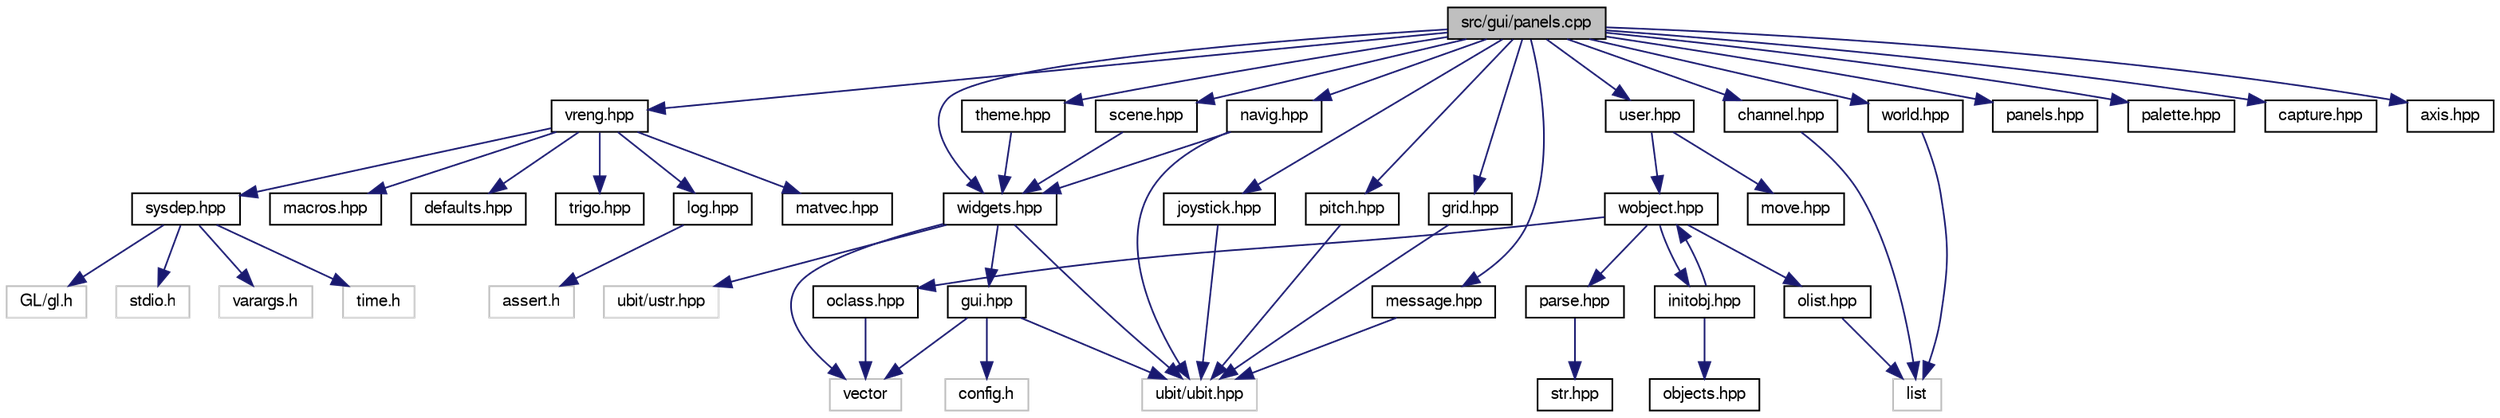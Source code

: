 digraph "src/gui/panels.cpp"
{
 // LATEX_PDF_SIZE
  bgcolor="transparent";
  edge [fontname="FreeSans",fontsize="10",labelfontname="FreeSans",labelfontsize="10"];
  node [fontname="FreeSans",fontsize="10",shape=record];
  Node1 [label="src/gui/panels.cpp",height=0.2,width=0.4,color="black", fillcolor="grey75", style="filled", fontcolor="black",tooltip=" "];
  Node1 -> Node2 [color="midnightblue",fontsize="10",style="solid",fontname="FreeSans"];
  Node2 [label="vreng.hpp",height=0.2,width=0.4,color="black",URL="$a00143.html",tooltip=" "];
  Node2 -> Node3 [color="midnightblue",fontsize="10",style="solid",fontname="FreeSans"];
  Node3 [label="sysdep.hpp",height=0.2,width=0.4,color="black",URL="$a00182.html",tooltip=" "];
  Node3 -> Node4 [color="midnightblue",fontsize="10",style="solid",fontname="FreeSans"];
  Node4 [label="stdio.h",height=0.2,width=0.4,color="grey75",tooltip=" "];
  Node3 -> Node5 [color="midnightblue",fontsize="10",style="solid",fontname="FreeSans"];
  Node5 [label="varargs.h",height=0.2,width=0.4,color="grey75",tooltip=" "];
  Node3 -> Node6 [color="midnightblue",fontsize="10",style="solid",fontname="FreeSans"];
  Node6 [label="time.h",height=0.2,width=0.4,color="grey75",tooltip=" "];
  Node3 -> Node7 [color="midnightblue",fontsize="10",style="solid",fontname="FreeSans"];
  Node7 [label="GL/gl.h",height=0.2,width=0.4,color="grey75",tooltip=" "];
  Node2 -> Node8 [color="midnightblue",fontsize="10",style="solid",fontname="FreeSans"];
  Node8 [label="macros.hpp",height=0.2,width=0.4,color="black",URL="$a00047.html",tooltip=" "];
  Node2 -> Node9 [color="midnightblue",fontsize="10",style="solid",fontname="FreeSans"];
  Node9 [label="defaults.hpp",height=0.2,width=0.4,color="black",URL="$a00014.html",tooltip=" "];
  Node2 -> Node10 [color="midnightblue",fontsize="10",style="solid",fontname="FreeSans"];
  Node10 [label="trigo.hpp",height=0.2,width=0.4,color="black",URL="$a00119.html",tooltip=" "];
  Node2 -> Node11 [color="midnightblue",fontsize="10",style="solid",fontname="FreeSans"];
  Node11 [label="log.hpp",height=0.2,width=0.4,color="black",URL="$a00044.html",tooltip=" "];
  Node11 -> Node12 [color="midnightblue",fontsize="10",style="solid",fontname="FreeSans"];
  Node12 [label="assert.h",height=0.2,width=0.4,color="grey75",tooltip=" "];
  Node2 -> Node13 [color="midnightblue",fontsize="10",style="solid",fontname="FreeSans"];
  Node13 [label="matvec.hpp",height=0.2,width=0.4,color="black",URL="$a00053.html",tooltip=" "];
  Node1 -> Node14 [color="midnightblue",fontsize="10",style="solid",fontname="FreeSans"];
  Node14 [label="widgets.hpp",height=0.2,width=0.4,color="black",URL="$a00263.html",tooltip=" "];
  Node14 -> Node15 [color="midnightblue",fontsize="10",style="solid",fontname="FreeSans"];
  Node15 [label="vector",height=0.2,width=0.4,color="grey75",tooltip=" "];
  Node14 -> Node16 [color="midnightblue",fontsize="10",style="solid",fontname="FreeSans"];
  Node16 [label="ubit/ubit.hpp",height=0.2,width=0.4,color="grey75",tooltip=" "];
  Node14 -> Node17 [color="midnightblue",fontsize="10",style="solid",fontname="FreeSans"];
  Node17 [label="gui.hpp",height=0.2,width=0.4,color="black",URL="$a00209.html",tooltip=" "];
  Node17 -> Node18 [color="midnightblue",fontsize="10",style="solid",fontname="FreeSans"];
  Node18 [label="config.h",height=0.2,width=0.4,color="grey75",tooltip=" "];
  Node17 -> Node15 [color="midnightblue",fontsize="10",style="solid",fontname="FreeSans"];
  Node17 -> Node16 [color="midnightblue",fontsize="10",style="solid",fontname="FreeSans"];
  Node14 -> Node19 [color="midnightblue",fontsize="10",style="solid",fontname="FreeSans"];
  Node19 [label="ubit/ustr.hpp",height=0.2,width=0.4,color="grey75",tooltip=" "];
  Node1 -> Node20 [color="midnightblue",fontsize="10",style="solid",fontname="FreeSans"];
  Node20 [label="panels.hpp",height=0.2,width=0.4,color="black",URL="$a00245.html",tooltip=" "];
  Node1 -> Node21 [color="midnightblue",fontsize="10",style="solid",fontname="FreeSans"];
  Node21 [label="theme.hpp",height=0.2,width=0.4,color="black",URL="$a00257.html",tooltip=" "];
  Node21 -> Node14 [color="midnightblue",fontsize="10",style="solid",fontname="FreeSans"];
  Node1 -> Node22 [color="midnightblue",fontsize="10",style="solid",fontname="FreeSans"];
  Node22 [label="palette.hpp",height=0.2,width=0.4,color="black",URL="$a00239.html",tooltip=" "];
  Node1 -> Node23 [color="midnightblue",fontsize="10",style="solid",fontname="FreeSans"];
  Node23 [label="navig.hpp",height=0.2,width=0.4,color="black",URL="$a00233.html",tooltip=" "];
  Node23 -> Node16 [color="midnightblue",fontsize="10",style="solid",fontname="FreeSans"];
  Node23 -> Node14 [color="midnightblue",fontsize="10",style="solid",fontname="FreeSans"];
  Node1 -> Node24 [color="midnightblue",fontsize="10",style="solid",fontname="FreeSans"];
  Node24 [label="scene.hpp",height=0.2,width=0.4,color="black",URL="$a00083.html",tooltip=" "];
  Node24 -> Node14 [color="midnightblue",fontsize="10",style="solid",fontname="FreeSans"];
  Node1 -> Node25 [color="midnightblue",fontsize="10",style="solid",fontname="FreeSans"];
  Node25 [label="joystick.hpp",height=0.2,width=0.4,color="black",URL="$a00215.html",tooltip=" "];
  Node25 -> Node16 [color="midnightblue",fontsize="10",style="solid",fontname="FreeSans"];
  Node1 -> Node26 [color="midnightblue",fontsize="10",style="solid",fontname="FreeSans"];
  Node26 [label="pitch.hpp",height=0.2,width=0.4,color="black",URL="$a00251.html",tooltip=" "];
  Node26 -> Node16 [color="midnightblue",fontsize="10",style="solid",fontname="FreeSans"];
  Node1 -> Node27 [color="midnightblue",fontsize="10",style="solid",fontname="FreeSans"];
  Node27 [label="capture.hpp",height=0.2,width=0.4,color="black",URL="$a00203.html",tooltip=" "];
  Node1 -> Node28 [color="midnightblue",fontsize="10",style="solid",fontname="FreeSans"];
  Node28 [label="user.hpp",height=0.2,width=0.4,color="black",URL="$a00788.html",tooltip=" "];
  Node28 -> Node29 [color="midnightblue",fontsize="10",style="solid",fontname="FreeSans"];
  Node29 [label="wobject.hpp",height=0.2,width=0.4,color="black",URL="$a00866.html",tooltip=" "];
  Node29 -> Node30 [color="midnightblue",fontsize="10",style="solid",fontname="FreeSans"];
  Node30 [label="oclass.hpp",height=0.2,width=0.4,color="black",URL="$a00626.html",tooltip=" "];
  Node30 -> Node15 [color="midnightblue",fontsize="10",style="solid",fontname="FreeSans"];
  Node29 -> Node31 [color="midnightblue",fontsize="10",style="solid",fontname="FreeSans"];
  Node31 [label="olist.hpp",height=0.2,width=0.4,color="black",URL="$a00632.html",tooltip=" "];
  Node31 -> Node32 [color="midnightblue",fontsize="10",style="solid",fontname="FreeSans"];
  Node32 [label="list",height=0.2,width=0.4,color="grey75",tooltip=" "];
  Node29 -> Node33 [color="midnightblue",fontsize="10",style="solid",fontname="FreeSans"];
  Node33 [label="parse.hpp",height=0.2,width=0.4,color="black",URL="$a00638.html",tooltip=" "];
  Node33 -> Node34 [color="midnightblue",fontsize="10",style="solid",fontname="FreeSans"];
  Node34 [label="str.hpp",height=0.2,width=0.4,color="black",URL="$a00179.html",tooltip=" "];
  Node29 -> Node35 [color="midnightblue",fontsize="10",style="solid",fontname="FreeSans"];
  Node35 [label="initobj.hpp",height=0.2,width=0.4,color="black",URL="$a00554.html",tooltip=" "];
  Node35 -> Node36 [color="midnightblue",fontsize="10",style="solid",fontname="FreeSans"];
  Node36 [label="objects.hpp",height=0.2,width=0.4,color="black",URL="$a00620.html",tooltip=" "];
  Node35 -> Node29 [color="midnightblue",fontsize="10",style="solid",fontname="FreeSans"];
  Node28 -> Node37 [color="midnightblue",fontsize="10",style="solid",fontname="FreeSans"];
  Node37 [label="move.hpp",height=0.2,width=0.4,color="black",URL="$a00596.html",tooltip=" "];
  Node1 -> Node38 [color="midnightblue",fontsize="10",style="solid",fontname="FreeSans"];
  Node38 [label="axis.hpp",height=0.2,width=0.4,color="black",URL="$a00941.html",tooltip=" "];
  Node1 -> Node39 [color="midnightblue",fontsize="10",style="solid",fontname="FreeSans"];
  Node39 [label="grid.hpp",height=0.2,width=0.4,color="black",URL="$a00974.html",tooltip=" "];
  Node39 -> Node16 [color="midnightblue",fontsize="10",style="solid",fontname="FreeSans"];
  Node1 -> Node40 [color="midnightblue",fontsize="10",style="solid",fontname="FreeSans"];
  Node40 [label="world.hpp",height=0.2,width=0.4,color="black",URL="$a00149.html",tooltip=" "];
  Node40 -> Node32 [color="midnightblue",fontsize="10",style="solid",fontname="FreeSans"];
  Node1 -> Node41 [color="midnightblue",fontsize="10",style="solid",fontname="FreeSans"];
  Node41 [label="channel.hpp",height=0.2,width=0.4,color="black",URL="$a00872.html",tooltip=" "];
  Node41 -> Node32 [color="midnightblue",fontsize="10",style="solid",fontname="FreeSans"];
  Node1 -> Node42 [color="midnightblue",fontsize="10",style="solid",fontname="FreeSans"];
  Node42 [label="message.hpp",height=0.2,width=0.4,color="black",URL="$a00221.html",tooltip=" "];
  Node42 -> Node16 [color="midnightblue",fontsize="10",style="solid",fontname="FreeSans"];
}
